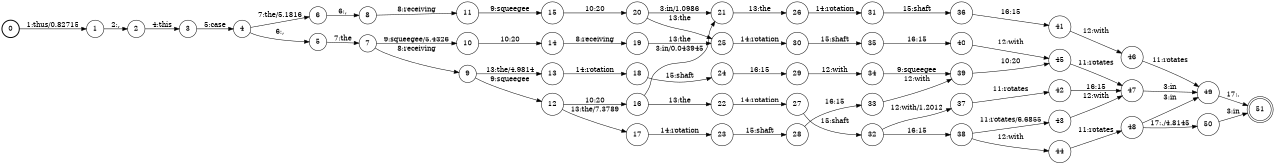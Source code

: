 digraph FST {
rankdir = LR;
size = "8.5,11";
label = "";
center = 1;
orientation = Portrait;
ranksep = "0.4";
nodesep = "0.25";
0 [label = "0", shape = circle, style = bold, fontsize = 14]
	0 -> 1 [label = "1:thus/0.82715", fontsize = 14];
1 [label = "1", shape = circle, style = solid, fontsize = 14]
	1 -> 2 [label = "2:,", fontsize = 14];
2 [label = "2", shape = circle, style = solid, fontsize = 14]
	2 -> 3 [label = "4:this", fontsize = 14];
3 [label = "3", shape = circle, style = solid, fontsize = 14]
	3 -> 4 [label = "5:case", fontsize = 14];
4 [label = "4", shape = circle, style = solid, fontsize = 14]
	4 -> 5 [label = "6:,", fontsize = 14];
	4 -> 6 [label = "7:the/5.1816", fontsize = 14];
5 [label = "5", shape = circle, style = solid, fontsize = 14]
	5 -> 7 [label = "7:the", fontsize = 14];
6 [label = "6", shape = circle, style = solid, fontsize = 14]
	6 -> 8 [label = "6:,", fontsize = 14];
7 [label = "7", shape = circle, style = solid, fontsize = 14]
	7 -> 9 [label = "8:receiving", fontsize = 14];
	7 -> 10 [label = "9:squeegee/5.4326", fontsize = 14];
8 [label = "8", shape = circle, style = solid, fontsize = 14]
	8 -> 11 [label = "8:receiving", fontsize = 14];
9 [label = "9", shape = circle, style = solid, fontsize = 14]
	9 -> 13 [label = "13:the/4.9814", fontsize = 14];
	9 -> 12 [label = "9:squeegee", fontsize = 14];
10 [label = "10", shape = circle, style = solid, fontsize = 14]
	10 -> 14 [label = "10:20", fontsize = 14];
11 [label = "11", shape = circle, style = solid, fontsize = 14]
	11 -> 15 [label = "9:squeegee", fontsize = 14];
12 [label = "12", shape = circle, style = solid, fontsize = 14]
	12 -> 17 [label = "13:the/7.3789", fontsize = 14];
	12 -> 16 [label = "10:20", fontsize = 14];
13 [label = "13", shape = circle, style = solid, fontsize = 14]
	13 -> 18 [label = "14:rotation", fontsize = 14];
14 [label = "14", shape = circle, style = solid, fontsize = 14]
	14 -> 19 [label = "8:receiving", fontsize = 14];
15 [label = "15", shape = circle, style = solid, fontsize = 14]
	15 -> 20 [label = "10:20", fontsize = 14];
16 [label = "16", shape = circle, style = solid, fontsize = 14]
	16 -> 21 [label = "3:in/0.043945", fontsize = 14];
	16 -> 22 [label = "13:the", fontsize = 14];
17 [label = "17", shape = circle, style = solid, fontsize = 14]
	17 -> 23 [label = "14:rotation", fontsize = 14];
18 [label = "18", shape = circle, style = solid, fontsize = 14]
	18 -> 24 [label = "15:shaft", fontsize = 14];
19 [label = "19", shape = circle, style = solid, fontsize = 14]
	19 -> 25 [label = "13:the", fontsize = 14];
20 [label = "20", shape = circle, style = solid, fontsize = 14]
	20 -> 21 [label = "3:in/1.0986", fontsize = 14];
	20 -> 25 [label = "13:the", fontsize = 14];
21 [label = "21", shape = circle, style = solid, fontsize = 14]
	21 -> 26 [label = "13:the", fontsize = 14];
22 [label = "22", shape = circle, style = solid, fontsize = 14]
	22 -> 27 [label = "14:rotation", fontsize = 14];
23 [label = "23", shape = circle, style = solid, fontsize = 14]
	23 -> 28 [label = "15:shaft", fontsize = 14];
24 [label = "24", shape = circle, style = solid, fontsize = 14]
	24 -> 29 [label = "16:15", fontsize = 14];
25 [label = "25", shape = circle, style = solid, fontsize = 14]
	25 -> 30 [label = "14:rotation", fontsize = 14];
26 [label = "26", shape = circle, style = solid, fontsize = 14]
	26 -> 31 [label = "14:rotation", fontsize = 14];
27 [label = "27", shape = circle, style = solid, fontsize = 14]
	27 -> 32 [label = "15:shaft", fontsize = 14];
28 [label = "28", shape = circle, style = solid, fontsize = 14]
	28 -> 33 [label = "16:15", fontsize = 14];
29 [label = "29", shape = circle, style = solid, fontsize = 14]
	29 -> 34 [label = "12:with", fontsize = 14];
30 [label = "30", shape = circle, style = solid, fontsize = 14]
	30 -> 35 [label = "15:shaft", fontsize = 14];
31 [label = "31", shape = circle, style = solid, fontsize = 14]
	31 -> 36 [label = "15:shaft", fontsize = 14];
32 [label = "32", shape = circle, style = solid, fontsize = 14]
	32 -> 37 [label = "12:with/1.2012", fontsize = 14];
	32 -> 38 [label = "16:15", fontsize = 14];
33 [label = "33", shape = circle, style = solid, fontsize = 14]
	33 -> 39 [label = "12:with", fontsize = 14];
34 [label = "34", shape = circle, style = solid, fontsize = 14]
	34 -> 39 [label = "9:squeegee", fontsize = 14];
35 [label = "35", shape = circle, style = solid, fontsize = 14]
	35 -> 40 [label = "16:15", fontsize = 14];
36 [label = "36", shape = circle, style = solid, fontsize = 14]
	36 -> 41 [label = "16:15", fontsize = 14];
37 [label = "37", shape = circle, style = solid, fontsize = 14]
	37 -> 42 [label = "11:rotates", fontsize = 14];
38 [label = "38", shape = circle, style = solid, fontsize = 14]
	38 -> 43 [label = "11:rotates/6.6855", fontsize = 14];
	38 -> 44 [label = "12:with", fontsize = 14];
39 [label = "39", shape = circle, style = solid, fontsize = 14]
	39 -> 45 [label = "10:20", fontsize = 14];
40 [label = "40", shape = circle, style = solid, fontsize = 14]
	40 -> 45 [label = "12:with", fontsize = 14];
41 [label = "41", shape = circle, style = solid, fontsize = 14]
	41 -> 46 [label = "12:with", fontsize = 14];
42 [label = "42", shape = circle, style = solid, fontsize = 14]
	42 -> 47 [label = "16:15", fontsize = 14];
43 [label = "43", shape = circle, style = solid, fontsize = 14]
	43 -> 47 [label = "12:with", fontsize = 14];
44 [label = "44", shape = circle, style = solid, fontsize = 14]
	44 -> 48 [label = "11:rotates", fontsize = 14];
45 [label = "45", shape = circle, style = solid, fontsize = 14]
	45 -> 47 [label = "11:rotates", fontsize = 14];
46 [label = "46", shape = circle, style = solid, fontsize = 14]
	46 -> 49 [label = "11:rotates", fontsize = 14];
47 [label = "47", shape = circle, style = solid, fontsize = 14]
	47 -> 49 [label = "3:in", fontsize = 14];
48 [label = "48", shape = circle, style = solid, fontsize = 14]
	48 -> 49 [label = "3:in", fontsize = 14];
	48 -> 50 [label = "17:./4.8145", fontsize = 14];
49 [label = "49", shape = circle, style = solid, fontsize = 14]
	49 -> 51 [label = "17:.", fontsize = 14];
50 [label = "50", shape = circle, style = solid, fontsize = 14]
	50 -> 51 [label = "3:in", fontsize = 14];
51 [label = "51", shape = doublecircle, style = solid, fontsize = 14]
}
